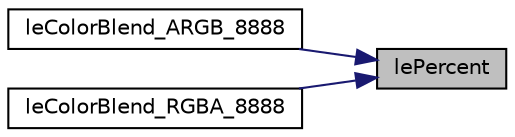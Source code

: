digraph "lePercent"
{
 // LATEX_PDF_SIZE
  edge [fontname="Helvetica",fontsize="10",labelfontname="Helvetica",labelfontsize="10"];
  node [fontname="Helvetica",fontsize="10",shape=record];
  rankdir="RL";
  Node1 [label="lePercent",height=0.2,width=0.4,color="black", fillcolor="grey75", style="filled", fontcolor="black",tooltip="Calculate percent of number."];
  Node1 -> Node2 [dir="back",color="midnightblue",fontsize="10",style="solid",fontname="Helvetica"];
  Node2 [label="leColorBlend_ARGB_8888",height=0.2,width=0.4,color="black", fillcolor="white", style="filled",URL="$legato__color_8h.html#a162e13cd558ee77a7ab4bc3d0bdb315b",tooltip="Get color from ARGB blend."];
  Node1 -> Node3 [dir="back",color="midnightblue",fontsize="10",style="solid",fontname="Helvetica"];
  Node3 [label="leColorBlend_RGBA_8888",height=0.2,width=0.4,color="black", fillcolor="white", style="filled",URL="$legato__color_8h.html#a5666aaa066cecbb354aaac303dd85719",tooltip="Get color from RGBA blend."];
}
